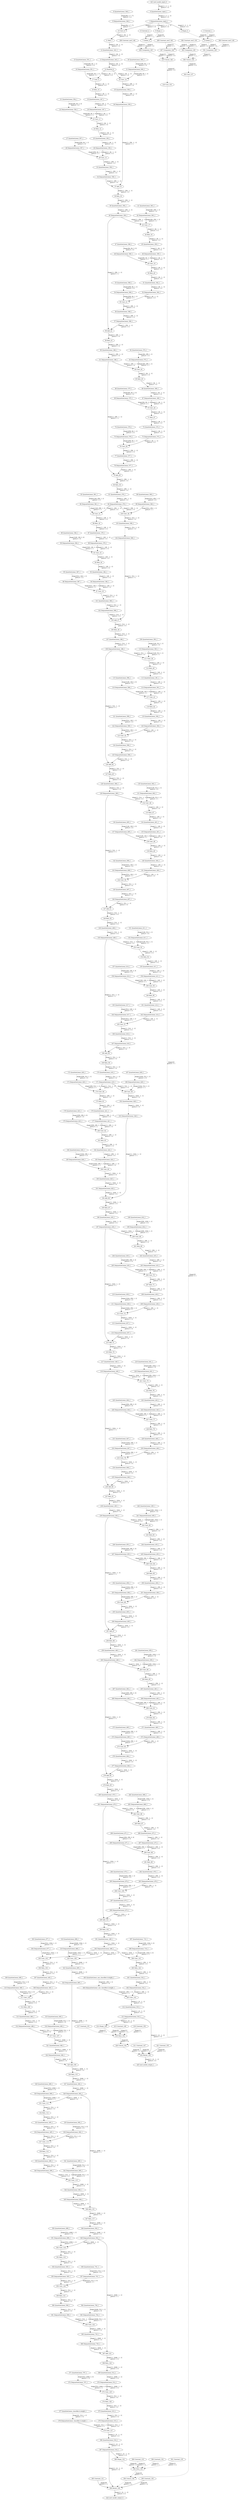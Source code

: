 strict digraph  {
"0 QuantizeLinear_input_1" [id=0, type=QuantizeLinear];
"1 DequantizeLinear_input_1" [id=1, type=DequantizeLinear];
"2 Shape_0" [id=2, type=Shape];
"3 Constant_1" [id=3, type=Constant];
"4 Gather_2" [id=4, type=Gather];
"5 Shape_3" [id=5, type=Shape];
"6 Constant_4" [id=6, type=Constant];
"7 Gather_5" [id=7, type=Gather];
"8 QuantizeLinear_548_1" [id=8, type=QuantizeLinear];
"9 DequantizeLinear_548_1" [id=9, type=DequantizeLinear];
"10 Conv_6" [id=10, type=Conv];
"11 Relu_7" [id=11, type=Relu];
"12 QuantizeLinear_343_1" [id=12, type=QuantizeLinear];
"13 DequantizeLinear_343_1" [id=13, type=DequantizeLinear];
"14 MaxPool_8" [id=14, type=MaxPool];
"15 QuantizeLinear_551_1" [id=15, type=QuantizeLinear];
"16 DequantizeLinear_551_1" [id=16, type=DequantizeLinear];
"17 Conv_9" [id=17, type=Conv];
"18 Relu_10" [id=18, type=Relu];
"19 QuantizeLinear_347_1" [id=19, type=QuantizeLinear];
"20 DequantizeLinear_347_1" [id=20, type=DequantizeLinear];
"21 QuantizeLinear_554_1" [id=21, type=QuantizeLinear];
"22 DequantizeLinear_554_1" [id=22, type=DequantizeLinear];
"23 Conv_11" [id=23, type=Conv];
"24 Relu_12" [id=24, type=Relu];
"25 QuantizeLinear_350_1" [id=25, type=QuantizeLinear];
"26 DequantizeLinear_350_1" [id=26, type=DequantizeLinear];
"27 QuantizeLinear_557_1" [id=27, type=QuantizeLinear];
"28 DequantizeLinear_557_1" [id=28, type=DequantizeLinear];
"29 Conv_13" [id=29, type=Conv];
"30 QuantizeLinear_560_1" [id=30, type=QuantizeLinear];
"31 DequantizeLinear_560_1" [id=31, type=DequantizeLinear];
"32 Conv_14" [id=32, type=Conv];
"33 QuantizeLinear_556_1" [id=33, type=QuantizeLinear];
"34 DequantizeLinear_556_1" [id=34, type=DequantizeLinear];
"35 QuantizeLinear_559_1" [id=35, type=QuantizeLinear];
"36 DequantizeLinear_559_1" [id=36, type=DequantizeLinear];
"37 Add_15" [id=37, type=Add];
"38 Relu_16" [id=38, type=Relu];
"39 QuantizeLinear_356_1" [id=39, type=QuantizeLinear];
"40 DequantizeLinear_356_1" [id=40, type=DequantizeLinear];
"41 QuantizeLinear_563_1" [id=41, type=QuantizeLinear];
"42 DequantizeLinear_563_1" [id=42, type=DequantizeLinear];
"43 Conv_17" [id=43, type=Conv];
"44 Relu_18" [id=44, type=Relu];
"45 QuantizeLinear_359_1" [id=45, type=QuantizeLinear];
"46 DequantizeLinear_359_1" [id=46, type=DequantizeLinear];
"47 QuantizeLinear_566_1" [id=47, type=QuantizeLinear];
"48 DequantizeLinear_566_1" [id=48, type=DequantizeLinear];
"49 Conv_19" [id=49, type=Conv];
"50 Relu_20" [id=50, type=Relu];
"51 QuantizeLinear_362_1" [id=51, type=QuantizeLinear];
"52 DequantizeLinear_362_1" [id=52, type=DequantizeLinear];
"53 QuantizeLinear_569_1" [id=53, type=QuantizeLinear];
"54 DequantizeLinear_569_1" [id=54, type=DequantizeLinear];
"55 Conv_21" [id=55, type=Conv];
"56 QuantizeLinear_568_1" [id=56, type=QuantizeLinear];
"57 DequantizeLinear_568_1" [id=57, type=DequantizeLinear];
"58 Add_22" [id=58, type=Add];
"59 Relu_23" [id=59, type=Relu];
"60 QuantizeLinear_366_1" [id=60, type=QuantizeLinear];
"61 DequantizeLinear_366_1" [id=61, type=DequantizeLinear];
"62 QuantizeLinear_572_1" [id=62, type=QuantizeLinear];
"63 DequantizeLinear_572_1" [id=63, type=DequantizeLinear];
"64 Conv_24" [id=64, type=Conv];
"65 Relu_25" [id=65, type=Relu];
"66 QuantizeLinear_369_1" [id=66, type=QuantizeLinear];
"67 DequantizeLinear_369_1" [id=67, type=DequantizeLinear];
"68 QuantizeLinear_575_1" [id=68, type=QuantizeLinear];
"69 DequantizeLinear_575_1" [id=69, type=DequantizeLinear];
"70 Conv_26" [id=70, type=Conv];
"71 Relu_27" [id=71, type=Relu];
"72 QuantizeLinear_372_1" [id=72, type=QuantizeLinear];
"73 DequantizeLinear_372_1" [id=73, type=DequantizeLinear];
"74 QuantizeLinear_578_1" [id=74, type=QuantizeLinear];
"75 DequantizeLinear_578_1" [id=75, type=DequantizeLinear];
"76 Conv_28" [id=76, type=Conv];
"77 QuantizeLinear_577_1" [id=77, type=QuantizeLinear];
"78 DequantizeLinear_577_1" [id=78, type=DequantizeLinear];
"79 Add_29" [id=79, type=Add];
"80 Relu_30" [id=80, type=Relu];
"81 QuantizeLinear_376_1" [id=81, type=QuantizeLinear];
"82 DequantizeLinear_376_1" [id=82, type=DequantizeLinear];
"83 QuantizeLinear_581_1" [id=83, type=QuantizeLinear];
"84 DequantizeLinear_581_1" [id=84, type=DequantizeLinear];
"85 Conv_31" [id=85, type=Conv];
"86 Relu_32" [id=86, type=Relu];
"87 QuantizeLinear_379_1" [id=87, type=QuantizeLinear];
"88 DequantizeLinear_379_1" [id=88, type=DequantizeLinear];
"89 QuantizeLinear_584_1" [id=89, type=QuantizeLinear];
"90 DequantizeLinear_584_1" [id=90, type=DequantizeLinear];
"91 Conv_33" [id=91, type=Conv];
"92 Relu_34" [id=92, type=Relu];
"93 QuantizeLinear_382_1" [id=93, type=QuantizeLinear];
"94 DequantizeLinear_382_1" [id=94, type=DequantizeLinear];
"95 QuantizeLinear_587_1" [id=95, type=QuantizeLinear];
"96 DequantizeLinear_587_1" [id=96, type=DequantizeLinear];
"97 Conv_35" [id=97, type=Conv];
"98 QuantizeLinear_590_1" [id=98, type=QuantizeLinear];
"99 DequantizeLinear_590_1" [id=99, type=DequantizeLinear];
"100 Conv_36" [id=100, type=Conv];
"101 QuantizeLinear_586_1" [id=101, type=QuantizeLinear];
"102 DequantizeLinear_586_1" [id=102, type=DequantizeLinear];
"103 QuantizeLinear_589_1" [id=103, type=QuantizeLinear];
"104 DequantizeLinear_589_1" [id=104, type=DequantizeLinear];
"105 Add_37" [id=105, type=Add];
"106 Relu_38" [id=106, type=Relu];
"107 QuantizeLinear_388_1" [id=107, type=QuantizeLinear];
"108 DequantizeLinear_388_1" [id=108, type=DequantizeLinear];
"109 QuantizeLinear_593_1" [id=109, type=QuantizeLinear];
"110 DequantizeLinear_593_1" [id=110, type=DequantizeLinear];
"111 Conv_39" [id=111, type=Conv];
"112 Relu_40" [id=112, type=Relu];
"113 QuantizeLinear_391_1" [id=113, type=QuantizeLinear];
"114 DequantizeLinear_391_1" [id=114, type=DequantizeLinear];
"115 QuantizeLinear_596_1" [id=115, type=QuantizeLinear];
"116 DequantizeLinear_596_1" [id=116, type=DequantizeLinear];
"117 Conv_41" [id=117, type=Conv];
"118 Relu_42" [id=118, type=Relu];
"119 QuantizeLinear_394_1" [id=119, type=QuantizeLinear];
"120 DequantizeLinear_394_1" [id=120, type=DequantizeLinear];
"121 QuantizeLinear_599_1" [id=121, type=QuantizeLinear];
"122 DequantizeLinear_599_1" [id=122, type=DequantizeLinear];
"123 Conv_43" [id=123, type=Conv];
"124 QuantizeLinear_598_1" [id=124, type=QuantizeLinear];
"125 DequantizeLinear_598_1" [id=125, type=DequantizeLinear];
"126 Add_44" [id=126, type=Add];
"127 Relu_45" [id=127, type=Relu];
"128 QuantizeLinear_398_1" [id=128, type=QuantizeLinear];
"129 DequantizeLinear_398_1" [id=129, type=DequantizeLinear];
"130 QuantizeLinear_602_1" [id=130, type=QuantizeLinear];
"131 DequantizeLinear_602_1" [id=131, type=DequantizeLinear];
"132 Conv_46" [id=132, type=Conv];
"133 Relu_47" [id=133, type=Relu];
"134 QuantizeLinear_401_1" [id=134, type=QuantizeLinear];
"135 DequantizeLinear_401_1" [id=135, type=DequantizeLinear];
"136 QuantizeLinear_605_1" [id=136, type=QuantizeLinear];
"137 DequantizeLinear_605_1" [id=137, type=DequantizeLinear];
"138 Conv_48" [id=138, type=Conv];
"139 Relu_49" [id=139, type=Relu];
"140 QuantizeLinear_404_1" [id=140, type=QuantizeLinear];
"141 DequantizeLinear_404_1" [id=141, type=DequantizeLinear];
"142 QuantizeLinear_608_1" [id=142, type=QuantizeLinear];
"143 DequantizeLinear_608_1" [id=143, type=DequantizeLinear];
"144 Conv_50" [id=144, type=Conv];
"145 QuantizeLinear_607_1" [id=145, type=QuantizeLinear];
"146 DequantizeLinear_607_1" [id=146, type=DequantizeLinear];
"147 Add_51" [id=147, type=Add];
"148 Relu_52" [id=148, type=Relu];
"149 QuantizeLinear_408_1" [id=149, type=QuantizeLinear];
"150 DequantizeLinear_408_1" [id=150, type=DequantizeLinear];
"151 QuantizeLinear_611_1" [id=151, type=QuantizeLinear];
"152 DequantizeLinear_611_1" [id=152, type=DequantizeLinear];
"153 Conv_53" [id=153, type=Conv];
"154 Relu_54" [id=154, type=Relu];
"155 QuantizeLinear_411_1" [id=155, type=QuantizeLinear];
"156 DequantizeLinear_411_1" [id=156, type=DequantizeLinear];
"157 QuantizeLinear_614_1" [id=157, type=QuantizeLinear];
"158 DequantizeLinear_614_1" [id=158, type=DequantizeLinear];
"159 Conv_55" [id=159, type=Conv];
"160 Relu_56" [id=160, type=Relu];
"161 QuantizeLinear_414_1" [id=161, type=QuantizeLinear];
"162 DequantizeLinear_414_1" [id=162, type=DequantizeLinear];
"163 QuantizeLinear_617_1" [id=163, type=QuantizeLinear];
"164 DequantizeLinear_617_1" [id=164, type=DequantizeLinear];
"165 Conv_57" [id=165, type=Conv];
"166 QuantizeLinear_616_1" [id=166, type=QuantizeLinear];
"167 DequantizeLinear_616_1" [id=167, type=DequantizeLinear];
"168 Add_58" [id=168, type=Add];
"169 Relu_59" [id=169, type=Relu];
"170 QuantizeLinear_418_1" [id=170, type=QuantizeLinear];
"171 DequantizeLinear_418_1" [id=171, type=DequantizeLinear];
"172 QuantizeLinear_620_1" [id=172, type=QuantizeLinear];
"173 DequantizeLinear_620_1" [id=173, type=DequantizeLinear];
"174 Conv_60" [id=174, type=Conv];
"175 Relu_61" [id=175, type=Relu];
"176 QuantizeLinear_421_1" [id=176, type=QuantizeLinear];
"177 DequantizeLinear_421_1" [id=177, type=DequantizeLinear];
"178 QuantizeLinear_623_1" [id=178, type=QuantizeLinear];
"179 DequantizeLinear_623_1" [id=179, type=DequantizeLinear];
"180 Conv_62" [id=180, type=Conv];
"181 Relu_63" [id=181, type=Relu];
"182 QuantizeLinear_424_1" [id=182, type=QuantizeLinear];
"183 DequantizeLinear_424_1" [id=183, type=DequantizeLinear];
"184 QuantizeLinear_626_1" [id=184, type=QuantizeLinear];
"185 DequantizeLinear_626_1" [id=185, type=DequantizeLinear];
"186 Conv_64" [id=186, type=Conv];
"187 QuantizeLinear_629_1" [id=187, type=QuantizeLinear];
"188 DequantizeLinear_629_1" [id=188, type=DequantizeLinear];
"189 Conv_65" [id=189, type=Conv];
"190 QuantizeLinear_625_1" [id=190, type=QuantizeLinear];
"191 DequantizeLinear_625_1" [id=191, type=DequantizeLinear];
"192 QuantizeLinear_628_1" [id=192, type=QuantizeLinear];
"193 DequantizeLinear_628_1" [id=193, type=DequantizeLinear];
"194 Add_66" [id=194, type=Add];
"195 Relu_67" [id=195, type=Relu];
"196 QuantizeLinear_430_1" [id=196, type=QuantizeLinear];
"197 DequantizeLinear_430_1" [id=197, type=DequantizeLinear];
"198 QuantizeLinear_632_1" [id=198, type=QuantizeLinear];
"199 DequantizeLinear_632_1" [id=199, type=DequantizeLinear];
"200 Conv_68" [id=200, type=Conv];
"201 Relu_69" [id=201, type=Relu];
"202 QuantizeLinear_433_1" [id=202, type=QuantizeLinear];
"203 DequantizeLinear_433_1" [id=203, type=DequantizeLinear];
"204 QuantizeLinear_635_1" [id=204, type=QuantizeLinear];
"205 DequantizeLinear_635_1" [id=205, type=DequantizeLinear];
"206 Conv_70" [id=206, type=Conv];
"207 Relu_71" [id=207, type=Relu];
"208 QuantizeLinear_436_1" [id=208, type=QuantizeLinear];
"209 DequantizeLinear_436_1" [id=209, type=DequantizeLinear];
"210 QuantizeLinear_638_1" [id=210, type=QuantizeLinear];
"211 DequantizeLinear_638_1" [id=211, type=DequantizeLinear];
"212 Conv_72" [id=212, type=Conv];
"213 QuantizeLinear_637_1" [id=213, type=QuantizeLinear];
"214 DequantizeLinear_637_1" [id=214, type=DequantizeLinear];
"215 Add_73" [id=215, type=Add];
"216 Relu_74" [id=216, type=Relu];
"217 QuantizeLinear_440_1" [id=217, type=QuantizeLinear];
"218 DequantizeLinear_440_1" [id=218, type=DequantizeLinear];
"219 QuantizeLinear_641_1" [id=219, type=QuantizeLinear];
"220 DequantizeLinear_641_1" [id=220, type=DequantizeLinear];
"221 Conv_75" [id=221, type=Conv];
"222 Relu_76" [id=222, type=Relu];
"223 QuantizeLinear_443_1" [id=223, type=QuantizeLinear];
"224 DequantizeLinear_443_1" [id=224, type=DequantizeLinear];
"225 QuantizeLinear_644_1" [id=225, type=QuantizeLinear];
"226 DequantizeLinear_644_1" [id=226, type=DequantizeLinear];
"227 Conv_77" [id=227, type=Conv];
"228 Relu_78" [id=228, type=Relu];
"229 QuantizeLinear_446_1" [id=229, type=QuantizeLinear];
"230 DequantizeLinear_446_1" [id=230, type=DequantizeLinear];
"231 QuantizeLinear_647_1" [id=231, type=QuantizeLinear];
"232 DequantizeLinear_647_1" [id=232, type=DequantizeLinear];
"233 Conv_79" [id=233, type=Conv];
"234 QuantizeLinear_646_1" [id=234, type=QuantizeLinear];
"235 DequantizeLinear_646_1" [id=235, type=DequantizeLinear];
"236 Add_80" [id=236, type=Add];
"237 Relu_81" [id=237, type=Relu];
"238 QuantizeLinear_450_1" [id=238, type=QuantizeLinear];
"239 DequantizeLinear_450_1" [id=239, type=DequantizeLinear];
"240 QuantizeLinear_650_1" [id=240, type=QuantizeLinear];
"241 DequantizeLinear_650_1" [id=241, type=DequantizeLinear];
"242 Conv_82" [id=242, type=Conv];
"243 Relu_83" [id=243, type=Relu];
"244 QuantizeLinear_453_1" [id=244, type=QuantizeLinear];
"245 DequantizeLinear_453_1" [id=245, type=DequantizeLinear];
"246 QuantizeLinear_653_1" [id=246, type=QuantizeLinear];
"247 DequantizeLinear_653_1" [id=247, type=DequantizeLinear];
"248 Conv_84" [id=248, type=Conv];
"249 Relu_85" [id=249, type=Relu];
"250 QuantizeLinear_456_1" [id=250, type=QuantizeLinear];
"251 DequantizeLinear_456_1" [id=251, type=DequantizeLinear];
"252 QuantizeLinear_656_1" [id=252, type=QuantizeLinear];
"253 DequantizeLinear_656_1" [id=253, type=DequantizeLinear];
"254 Conv_86" [id=254, type=Conv];
"255 QuantizeLinear_655_1" [id=255, type=QuantizeLinear];
"256 DequantizeLinear_655_1" [id=256, type=DequantizeLinear];
"257 Add_87" [id=257, type=Add];
"258 Relu_88" [id=258, type=Relu];
"259 QuantizeLinear_460_1" [id=259, type=QuantizeLinear];
"260 DequantizeLinear_460_1" [id=260, type=DequantizeLinear];
"261 QuantizeLinear_659_1" [id=261, type=QuantizeLinear];
"262 DequantizeLinear_659_1" [id=262, type=DequantizeLinear];
"263 Conv_89" [id=263, type=Conv];
"264 Relu_90" [id=264, type=Relu];
"265 QuantizeLinear_463_1" [id=265, type=QuantizeLinear];
"266 DequantizeLinear_463_1" [id=266, type=DequantizeLinear];
"267 QuantizeLinear_662_1" [id=267, type=QuantizeLinear];
"268 DequantizeLinear_662_1" [id=268, type=DequantizeLinear];
"269 Conv_91" [id=269, type=Conv];
"270 Relu_92" [id=270, type=Relu];
"271 QuantizeLinear_466_1" [id=271, type=QuantizeLinear];
"272 DequantizeLinear_466_1" [id=272, type=DequantizeLinear];
"273 QuantizeLinear_665_1" [id=273, type=QuantizeLinear];
"274 DequantizeLinear_665_1" [id=274, type=DequantizeLinear];
"275 Conv_93" [id=275, type=Conv];
"276 QuantizeLinear_664_1" [id=276, type=QuantizeLinear];
"277 DequantizeLinear_664_1" [id=277, type=DequantizeLinear];
"278 Add_94" [id=278, type=Add];
"279 Relu_95" [id=279, type=Relu];
"280 QuantizeLinear_470_1" [id=280, type=QuantizeLinear];
"281 DequantizeLinear_470_1" [id=281, type=DequantizeLinear];
"282 QuantizeLinear_668_1" [id=282, type=QuantizeLinear];
"283 DequantizeLinear_668_1" [id=283, type=DequantizeLinear];
"284 Conv_96" [id=284, type=Conv];
"285 Relu_97" [id=285, type=Relu];
"286 QuantizeLinear_473_1" [id=286, type=QuantizeLinear];
"287 DequantizeLinear_473_1" [id=287, type=DequantizeLinear];
"288 QuantizeLinear_671_1" [id=288, type=QuantizeLinear];
"289 DequantizeLinear_671_1" [id=289, type=DequantizeLinear];
"290 Conv_98" [id=290, type=Conv];
"291 Relu_99" [id=291, type=Relu];
"292 QuantizeLinear_476_1" [id=292, type=QuantizeLinear];
"293 DequantizeLinear_476_1" [id=293, type=DequantizeLinear];
"294 QuantizeLinear_674_1" [id=294, type=QuantizeLinear];
"295 DequantizeLinear_674_1" [id=295, type=DequantizeLinear];
"296 Conv_100" [id=296, type=Conv];
"297 QuantizeLinear_673_1" [id=297, type=QuantizeLinear];
"298 DequantizeLinear_673_1" [id=298, type=DequantizeLinear];
"299 Add_101" [id=299, type=Add];
"300 Relu_102" [id=300, type=Relu];
"301 QuantizeLinear_480_1" [id=301, type=QuantizeLinear];
"302 DequantizeLinear_480_1" [id=302, type=DequantizeLinear];
"303 QuantizeLinear_677_1" [id=303, type=QuantizeLinear];
"304 DequantizeLinear_677_1" [id=304, type=DequantizeLinear];
"305 Conv_103" [id=305, type=Conv];
"306 Relu_104" [id=306, type=Relu];
"307 QuantizeLinear_483_1" [id=307, type=QuantizeLinear];
"308 DequantizeLinear_483_1" [id=308, type=DequantizeLinear];
"309 QuantizeLinear_680_1" [id=309, type=QuantizeLinear];
"310 DequantizeLinear_680_1" [id=310, type=DequantizeLinear];
"311 Conv_105" [id=311, type=Conv];
"312 Relu_106" [id=312, type=Relu];
"313 QuantizeLinear_486_1" [id=313, type=QuantizeLinear];
"314 DequantizeLinear_486_1" [id=314, type=DequantizeLinear];
"315 QuantizeLinear_683_1" [id=315, type=QuantizeLinear];
"316 DequantizeLinear_683_1" [id=316, type=DequantizeLinear];
"317 Conv_107" [id=317, type=Conv];
"318 QuantizeLinear_686_1" [id=318, type=QuantizeLinear];
"319 DequantizeLinear_686_1" [id=319, type=DequantizeLinear];
"320 Conv_108" [id=320, type=Conv];
"321 QuantizeLinear_682_1" [id=321, type=QuantizeLinear];
"322 DequantizeLinear_682_1" [id=322, type=DequantizeLinear];
"323 QuantizeLinear_685_1" [id=323, type=QuantizeLinear];
"324 DequantizeLinear_685_1" [id=324, type=DequantizeLinear];
"325 Add_109" [id=325, type=Add];
"326 Relu_110" [id=326, type=Relu];
"327 QuantizeLinear_492_1" [id=327, type=QuantizeLinear];
"328 DequantizeLinear_492_1" [id=328, type=DequantizeLinear];
"329 QuantizeLinear_689_1" [id=329, type=QuantizeLinear];
"330 DequantizeLinear_689_1" [id=330, type=DequantizeLinear];
"331 Conv_111" [id=331, type=Conv];
"332 Relu_112" [id=332, type=Relu];
"333 QuantizeLinear_495_1" [id=333, type=QuantizeLinear];
"334 DequantizeLinear_495_1" [id=334, type=DequantizeLinear];
"335 QuantizeLinear_692_1" [id=335, type=QuantizeLinear];
"336 DequantizeLinear_692_1" [id=336, type=DequantizeLinear];
"337 Conv_113" [id=337, type=Conv];
"338 Relu_114" [id=338, type=Relu];
"339 QuantizeLinear_498_1" [id=339, type=QuantizeLinear];
"340 DequantizeLinear_498_1" [id=340, type=DequantizeLinear];
"341 QuantizeLinear_695_1" [id=341, type=QuantizeLinear];
"342 DequantizeLinear_695_1" [id=342, type=DequantizeLinear];
"343 Conv_115" [id=343, type=Conv];
"344 QuantizeLinear_694_1" [id=344, type=QuantizeLinear];
"345 DequantizeLinear_694_1" [id=345, type=DequantizeLinear];
"346 Add_116" [id=346, type=Add];
"347 Relu_117" [id=347, type=Relu];
"348 QuantizeLinear_502_1" [id=348, type=QuantizeLinear];
"349 DequantizeLinear_502_1" [id=349, type=DequantizeLinear];
"350 QuantizeLinear_698_1" [id=350, type=QuantizeLinear];
"351 DequantizeLinear_698_1" [id=351, type=DequantizeLinear];
"352 Conv_118" [id=352, type=Conv];
"353 Relu_119" [id=353, type=Relu];
"354 QuantizeLinear_505_1" [id=354, type=QuantizeLinear];
"355 DequantizeLinear_505_1" [id=355, type=DequantizeLinear];
"356 QuantizeLinear_701_1" [id=356, type=QuantizeLinear];
"357 DequantizeLinear_701_1" [id=357, type=DequantizeLinear];
"358 Conv_120" [id=358, type=Conv];
"359 Relu_121" [id=359, type=Relu];
"360 QuantizeLinear_508_1" [id=360, type=QuantizeLinear];
"361 DequantizeLinear_508_1" [id=361, type=DequantizeLinear];
"362 QuantizeLinear_704_1" [id=362, type=QuantizeLinear];
"363 DequantizeLinear_704_1" [id=363, type=DequantizeLinear];
"364 Conv_122" [id=364, type=Conv];
"365 QuantizeLinear_703_1" [id=365, type=QuantizeLinear];
"366 DequantizeLinear_703_1" [id=366, type=DequantizeLinear];
"367 Add_123" [id=367, type=Add];
"368 Relu_124" [id=368, type=Relu];
"369 QuantizeLinear_512_1" [id=369, type=QuantizeLinear];
"370 DequantizeLinear_512_1" [id=370, type=DequantizeLinear];
"371 QuantizeLinear_707_1" [id=371, type=QuantizeLinear];
"372 DequantizeLinear_707_1" [id=372, type=DequantizeLinear];
"373 Conv_125" [id=373, type=Conv];
"374 Relu_126" [id=374, type=Relu];
"375 QuantizeLinear_515_1" [id=375, type=QuantizeLinear];
"376 DequantizeLinear_515_1" [id=376, type=DequantizeLinear];
"377 QuantizeLinear_classifier.4.weight_1" [id=377, type=QuantizeLinear];
"378 DequantizeLinear_classifier.4.weight_1" [id=378, type=DequantizeLinear];
"379 Conv_127" [id=379, type=Conv];
"380 Constant_nncf_128" [id=380, type=Constant];
"381 Unsqueeze_128" [id=381, type=Unsqueeze];
"382 Constant_nncf_130" [id=382, type=Constant];
"383 Unsqueeze_129" [id=383, type=Unsqueeze];
"384 Concat_130" [id=384, type=Concat];
"385 Constant_131" [id=385, type=Constant];
"386 QuantizeLinear_516_1" [id=386, type=QuantizeLinear];
"387 DequantizeLinear_516_1" [id=387, type=DequantizeLinear];
"388 Shape_132" [id=388, type=Shape];
"389 Constant_133" [id=389, type=Constant];
"390 Constant_134" [id=390, type=Constant];
"391 Constant_135" [id=391, type=Constant];
"392 Slice_136" [id=392, type=Slice];
"393 Cast_137" [id=393, type=Cast];
"394 Concat_138" [id=394, type=Concat];
"395 Constant_139" [id=395, type=Constant];
"396 Resize_140" [id=396, type=Resize];
"397 QuantizeLinear_710_1" [id=397, type=QuantizeLinear];
"398 DequantizeLinear_710_1" [id=398, type=DequantizeLinear];
"399 Conv_141" [id=399, type=Conv];
"400 Relu_142" [id=400, type=Relu];
"401 QuantizeLinear_532_1" [id=401, type=QuantizeLinear];
"402 DequantizeLinear_532_1" [id=402, type=DequantizeLinear];
"403 QuantizeLinear_aux_classifier.4.weight_1" [id=403, type=QuantizeLinear];
"404 DequantizeLinear_aux_classifier.4.weight_1" [id=404, type=DequantizeLinear];
"405 Conv_143" [id=405, type=Conv];
"406 Constant_nncf_146" [id=406, type=Constant];
"407 Unsqueeze_144" [id=407, type=Unsqueeze];
"408 Constant_nncf_148" [id=408, type=Constant];
"409 Unsqueeze_145" [id=409, type=Unsqueeze];
"410 Concat_146" [id=410, type=Concat];
"411 Constant_147" [id=411, type=Constant];
"412 QuantizeLinear_533_1" [id=412, type=QuantizeLinear];
"413 DequantizeLinear_533_1" [id=413, type=DequantizeLinear];
"414 Shape_148" [id=414, type=Shape];
"415 Constant_149" [id=415, type=Constant];
"416 Constant_150" [id=416, type=Constant];
"417 Constant_151" [id=417, type=Constant];
"418 Slice_152" [id=418, type=Slice];
"419 Cast_153" [id=419, type=Cast];
"420 Concat_154" [id=420, type=Concat];
"421 Constant_155" [id=421, type=Constant];
"422 Resize_156" [id=422, type=Resize];
"423 nncf_model_input_0" [id=423, type=nncf_model_input];
"424 nncf_model_output_0" [id=424, type=nncf_model_output];
"425 nncf_model_output_1" [id=425, type=nncf_model_output];
"0 QuantizeLinear_input_1" -> "1 DequantizeLinear_input_1"  [label="shape:[-1, 3, -1, -1]\nports:0 -> 0", style=dashed];
"1 DequantizeLinear_input_1" -> "2 Shape_0"  [label="shape:[-1, 3, -1, -1]\nports:0 -> 0", style=solid];
"1 DequantizeLinear_input_1" -> "5 Shape_3"  [label="shape:[-1, 3, -1, -1]\nports:0 -> 0", style=solid];
"1 DequantizeLinear_input_1" -> "10 Conv_6"  [label="shape:[-1, 3, -1, -1]\nports:0 -> 0", style=solid];
"2 Shape_0" -> "4 Gather_2"  [label="shape:[4]\nports:0 -> 0", style=dashed];
"3 Constant_1" -> "4 Gather_2"  [label="shape:[]\nports:0 -> 1", style=dashed];
"4 Gather_2" -> "381 Unsqueeze_128"  [label="shape:[]\nports:0 -> 0", style=dashed];
"4 Gather_2" -> "407 Unsqueeze_144"  [label="shape:[]\nports:0 -> 0", style=dashed];
"5 Shape_3" -> "7 Gather_5"  [label="shape:[4]\nports:0 -> 0", style=dashed];
"6 Constant_4" -> "7 Gather_5"  [label="shape:[]\nports:0 -> 1", style=dashed];
"7 Gather_5" -> "383 Unsqueeze_129"  [label="shape:[]\nports:0 -> 0", style=dashed];
"7 Gather_5" -> "409 Unsqueeze_145"  [label="shape:[]\nports:0 -> 0", style=dashed];
"8 QuantizeLinear_548_1" -> "9 DequantizeLinear_548_1"  [label="shape:[64, 3, 7, 7]\nports:0 -> 0", style=dashed];
"9 DequantizeLinear_548_1" -> "10 Conv_6"  [label="shape:[64, 3, 7, 7]\nports:0 -> 1", style=solid];
"10 Conv_6" -> "11 Relu_7"  [label="shape:[-1, 64, -1, -1]\nports:0 -> 0", style=solid];
"11 Relu_7" -> "12 QuantizeLinear_343_1"  [label="shape:[-1, 64, -1, -1]\nports:0 -> 0", style=solid];
"12 QuantizeLinear_343_1" -> "13 DequantizeLinear_343_1"  [label="shape:[-1, 64, -1, -1]\nports:0 -> 0", style=dashed];
"13 DequantizeLinear_343_1" -> "14 MaxPool_8"  [label="shape:[-1, 64, -1, -1]\nports:0 -> 0", style=solid];
"14 MaxPool_8" -> "17 Conv_9"  [label="shape:[-1, 64, -1, -1]\nports:0 -> 0", style=solid];
"14 MaxPool_8" -> "32 Conv_14"  [label="shape:[-1, 64, -1, -1]\nports:0 -> 0", style=solid];
"15 QuantizeLinear_551_1" -> "16 DequantizeLinear_551_1"  [label="shape:[64, 64, 1, 1]\nports:0 -> 0", style=dashed];
"16 DequantizeLinear_551_1" -> "17 Conv_9"  [label="shape:[64, 64, 1, 1]\nports:0 -> 1", style=solid];
"17 Conv_9" -> "18 Relu_10"  [label="shape:[-1, 64, -1, -1]\nports:0 -> 0", style=solid];
"18 Relu_10" -> "19 QuantizeLinear_347_1"  [label="shape:[-1, 64, -1, -1]\nports:0 -> 0", style=solid];
"19 QuantizeLinear_347_1" -> "20 DequantizeLinear_347_1"  [label="shape:[-1, 64, -1, -1]\nports:0 -> 0", style=dashed];
"20 DequantizeLinear_347_1" -> "23 Conv_11"  [label="shape:[-1, 64, -1, -1]\nports:0 -> 0", style=solid];
"21 QuantizeLinear_554_1" -> "22 DequantizeLinear_554_1"  [label="shape:[64, 64, 3, 3]\nports:0 -> 0", style=dashed];
"22 DequantizeLinear_554_1" -> "23 Conv_11"  [label="shape:[64, 64, 3, 3]\nports:0 -> 1", style=solid];
"23 Conv_11" -> "24 Relu_12"  [label="shape:[-1, 64, -1, -1]\nports:0 -> 0", style=solid];
"24 Relu_12" -> "25 QuantizeLinear_350_1"  [label="shape:[-1, 64, -1, -1]\nports:0 -> 0", style=solid];
"25 QuantizeLinear_350_1" -> "26 DequantizeLinear_350_1"  [label="shape:[-1, 64, -1, -1]\nports:0 -> 0", style=dashed];
"26 DequantizeLinear_350_1" -> "29 Conv_13"  [label="shape:[-1, 64, -1, -1]\nports:0 -> 0", style=solid];
"27 QuantizeLinear_557_1" -> "28 DequantizeLinear_557_1"  [label="shape:[256, 64, 1, 1]\nports:0 -> 0", style=dashed];
"28 DequantizeLinear_557_1" -> "29 Conv_13"  [label="shape:[256, 64, 1, 1]\nports:0 -> 1", style=solid];
"29 Conv_13" -> "33 QuantizeLinear_556_1"  [label="shape:[-1, 256, -1, -1]\nports:0 -> 0", style=solid];
"30 QuantizeLinear_560_1" -> "31 DequantizeLinear_560_1"  [label="shape:[256, 64, 1, 1]\nports:0 -> 0", style=dashed];
"31 DequantizeLinear_560_1" -> "32 Conv_14"  [label="shape:[256, 64, 1, 1]\nports:0 -> 1", style=solid];
"32 Conv_14" -> "35 QuantizeLinear_559_1"  [label="shape:[-1, 256, -1, -1]\nports:0 -> 0", style=solid];
"33 QuantizeLinear_556_1" -> "34 DequantizeLinear_556_1"  [label="shape:[-1, 256, -1, -1]\nports:0 -> 0", style=dashed];
"34 DequantizeLinear_556_1" -> "37 Add_15"  [label="shape:[-1, 256, -1, -1]\nports:0 -> 0", style=solid];
"35 QuantizeLinear_559_1" -> "36 DequantizeLinear_559_1"  [label="shape:[-1, 256, -1, -1]\nports:0 -> 0", style=dashed];
"36 DequantizeLinear_559_1" -> "37 Add_15"  [label="shape:[-1, 256, -1, -1]\nports:0 -> 1", style=solid];
"37 Add_15" -> "38 Relu_16"  [label="shape:[-1, 256, -1, -1]\nports:0 -> 0", style=solid];
"38 Relu_16" -> "39 QuantizeLinear_356_1"  [label="shape:[-1, 256, -1, -1]\nports:0 -> 0", style=solid];
"39 QuantizeLinear_356_1" -> "40 DequantizeLinear_356_1"  [label="shape:[-1, 256, -1, -1]\nports:0 -> 0", style=dashed];
"40 DequantizeLinear_356_1" -> "43 Conv_17"  [label="shape:[-1, 256, -1, -1]\nports:0 -> 0", style=solid];
"40 DequantizeLinear_356_1" -> "58 Add_22"  [label="shape:[-1, 256, -1, -1]\nports:0 -> 1", style=solid];
"41 QuantizeLinear_563_1" -> "42 DequantizeLinear_563_1"  [label="shape:[64, 256, 1, 1]\nports:0 -> 0", style=dashed];
"42 DequantizeLinear_563_1" -> "43 Conv_17"  [label="shape:[64, 256, 1, 1]\nports:0 -> 1", style=solid];
"43 Conv_17" -> "44 Relu_18"  [label="shape:[-1, 64, -1, -1]\nports:0 -> 0", style=solid];
"44 Relu_18" -> "45 QuantizeLinear_359_1"  [label="shape:[-1, 64, -1, -1]\nports:0 -> 0", style=solid];
"45 QuantizeLinear_359_1" -> "46 DequantizeLinear_359_1"  [label="shape:[-1, 64, -1, -1]\nports:0 -> 0", style=dashed];
"46 DequantizeLinear_359_1" -> "49 Conv_19"  [label="shape:[-1, 64, -1, -1]\nports:0 -> 0", style=solid];
"47 QuantizeLinear_566_1" -> "48 DequantizeLinear_566_1"  [label="shape:[64, 64, 3, 3]\nports:0 -> 0", style=dashed];
"48 DequantizeLinear_566_1" -> "49 Conv_19"  [label="shape:[64, 64, 3, 3]\nports:0 -> 1", style=solid];
"49 Conv_19" -> "50 Relu_20"  [label="shape:[-1, 64, -1, -1]\nports:0 -> 0", style=solid];
"50 Relu_20" -> "51 QuantizeLinear_362_1"  [label="shape:[-1, 64, -1, -1]\nports:0 -> 0", style=solid];
"51 QuantizeLinear_362_1" -> "52 DequantizeLinear_362_1"  [label="shape:[-1, 64, -1, -1]\nports:0 -> 0", style=dashed];
"52 DequantizeLinear_362_1" -> "55 Conv_21"  [label="shape:[-1, 64, -1, -1]\nports:0 -> 0", style=solid];
"53 QuantizeLinear_569_1" -> "54 DequantizeLinear_569_1"  [label="shape:[256, 64, 1, 1]\nports:0 -> 0", style=dashed];
"54 DequantizeLinear_569_1" -> "55 Conv_21"  [label="shape:[256, 64, 1, 1]\nports:0 -> 1", style=solid];
"55 Conv_21" -> "56 QuantizeLinear_568_1"  [label="shape:[-1, 256, -1, -1]\nports:0 -> 0", style=solid];
"56 QuantizeLinear_568_1" -> "57 DequantizeLinear_568_1"  [label="shape:[-1, 256, -1, -1]\nports:0 -> 0", style=dashed];
"57 DequantizeLinear_568_1" -> "58 Add_22"  [label="shape:[-1, 256, -1, -1]\nports:0 -> 0", style=solid];
"58 Add_22" -> "59 Relu_23"  [label="shape:[-1, 256, -1, -1]\nports:0 -> 0", style=solid];
"59 Relu_23" -> "60 QuantizeLinear_366_1"  [label="shape:[-1, 256, -1, -1]\nports:0 -> 0", style=solid];
"60 QuantizeLinear_366_1" -> "61 DequantizeLinear_366_1"  [label="shape:[-1, 256, -1, -1]\nports:0 -> 0", style=dashed];
"61 DequantizeLinear_366_1" -> "64 Conv_24"  [label="shape:[-1, 256, -1, -1]\nports:0 -> 0", style=solid];
"61 DequantizeLinear_366_1" -> "79 Add_29"  [label="shape:[-1, 256, -1, -1]\nports:0 -> 1", style=solid];
"62 QuantizeLinear_572_1" -> "63 DequantizeLinear_572_1"  [label="shape:[64, 256, 1, 1]\nports:0 -> 0", style=dashed];
"63 DequantizeLinear_572_1" -> "64 Conv_24"  [label="shape:[64, 256, 1, 1]\nports:0 -> 1", style=solid];
"64 Conv_24" -> "65 Relu_25"  [label="shape:[-1, 64, -1, -1]\nports:0 -> 0", style=solid];
"65 Relu_25" -> "66 QuantizeLinear_369_1"  [label="shape:[-1, 64, -1, -1]\nports:0 -> 0", style=solid];
"66 QuantizeLinear_369_1" -> "67 DequantizeLinear_369_1"  [label="shape:[-1, 64, -1, -1]\nports:0 -> 0", style=dashed];
"67 DequantizeLinear_369_1" -> "70 Conv_26"  [label="shape:[-1, 64, -1, -1]\nports:0 -> 0", style=solid];
"68 QuantizeLinear_575_1" -> "69 DequantizeLinear_575_1"  [label="shape:[64, 64, 3, 3]\nports:0 -> 0", style=dashed];
"69 DequantizeLinear_575_1" -> "70 Conv_26"  [label="shape:[64, 64, 3, 3]\nports:0 -> 1", style=solid];
"70 Conv_26" -> "71 Relu_27"  [label="shape:[-1, 64, -1, -1]\nports:0 -> 0", style=solid];
"71 Relu_27" -> "72 QuantizeLinear_372_1"  [label="shape:[-1, 64, -1, -1]\nports:0 -> 0", style=solid];
"72 QuantizeLinear_372_1" -> "73 DequantizeLinear_372_1"  [label="shape:[-1, 64, -1, -1]\nports:0 -> 0", style=dashed];
"73 DequantizeLinear_372_1" -> "76 Conv_28"  [label="shape:[-1, 64, -1, -1]\nports:0 -> 0", style=solid];
"74 QuantizeLinear_578_1" -> "75 DequantizeLinear_578_1"  [label="shape:[256, 64, 1, 1]\nports:0 -> 0", style=dashed];
"75 DequantizeLinear_578_1" -> "76 Conv_28"  [label="shape:[256, 64, 1, 1]\nports:0 -> 1", style=solid];
"76 Conv_28" -> "77 QuantizeLinear_577_1"  [label="shape:[-1, 256, -1, -1]\nports:0 -> 0", style=solid];
"77 QuantizeLinear_577_1" -> "78 DequantizeLinear_577_1"  [label="shape:[-1, 256, -1, -1]\nports:0 -> 0", style=dashed];
"78 DequantizeLinear_577_1" -> "79 Add_29"  [label="shape:[-1, 256, -1, -1]\nports:0 -> 0", style=solid];
"79 Add_29" -> "80 Relu_30"  [label="shape:[-1, 256, -1, -1]\nports:0 -> 0", style=solid];
"80 Relu_30" -> "81 QuantizeLinear_376_1"  [label="shape:[-1, 256, -1, -1]\nports:0 -> 0", style=solid];
"81 QuantizeLinear_376_1" -> "82 DequantizeLinear_376_1"  [label="shape:[-1, 256, -1, -1]\nports:0 -> 0", style=dashed];
"82 DequantizeLinear_376_1" -> "85 Conv_31"  [label="shape:[-1, 256, -1, -1]\nports:0 -> 0", style=solid];
"82 DequantizeLinear_376_1" -> "100 Conv_36"  [label="shape:[-1, 256, -1, -1]\nports:0 -> 0", style=solid];
"83 QuantizeLinear_581_1" -> "84 DequantizeLinear_581_1"  [label="shape:[128, 256, 1, 1]\nports:0 -> 0", style=dashed];
"84 DequantizeLinear_581_1" -> "85 Conv_31"  [label="shape:[128, 256, 1, 1]\nports:0 -> 1", style=solid];
"85 Conv_31" -> "86 Relu_32"  [label="shape:[-1, 128, -1, -1]\nports:0 -> 0", style=solid];
"86 Relu_32" -> "87 QuantizeLinear_379_1"  [label="shape:[-1, 128, -1, -1]\nports:0 -> 0", style=solid];
"87 QuantizeLinear_379_1" -> "88 DequantizeLinear_379_1"  [label="shape:[-1, 128, -1, -1]\nports:0 -> 0", style=dashed];
"88 DequantizeLinear_379_1" -> "91 Conv_33"  [label="shape:[-1, 128, -1, -1]\nports:0 -> 0", style=solid];
"89 QuantizeLinear_584_1" -> "90 DequantizeLinear_584_1"  [label="shape:[128, 128, 3, 3]\nports:0 -> 0", style=dashed];
"90 DequantizeLinear_584_1" -> "91 Conv_33"  [label="shape:[128, 128, 3, 3]\nports:0 -> 1", style=solid];
"91 Conv_33" -> "92 Relu_34"  [label="shape:[-1, 128, -1, -1]\nports:0 -> 0", style=solid];
"92 Relu_34" -> "93 QuantizeLinear_382_1"  [label="shape:[-1, 128, -1, -1]\nports:0 -> 0", style=solid];
"93 QuantizeLinear_382_1" -> "94 DequantizeLinear_382_1"  [label="shape:[-1, 128, -1, -1]\nports:0 -> 0", style=dashed];
"94 DequantizeLinear_382_1" -> "97 Conv_35"  [label="shape:[-1, 128, -1, -1]\nports:0 -> 0", style=solid];
"95 QuantizeLinear_587_1" -> "96 DequantizeLinear_587_1"  [label="shape:[512, 128, 1, 1]\nports:0 -> 0", style=dashed];
"96 DequantizeLinear_587_1" -> "97 Conv_35"  [label="shape:[512, 128, 1, 1]\nports:0 -> 1", style=solid];
"97 Conv_35" -> "101 QuantizeLinear_586_1"  [label="shape:[-1, 512, -1, -1]\nports:0 -> 0", style=solid];
"98 QuantizeLinear_590_1" -> "99 DequantizeLinear_590_1"  [label="shape:[512, 256, 1, 1]\nports:0 -> 0", style=dashed];
"99 DequantizeLinear_590_1" -> "100 Conv_36"  [label="shape:[512, 256, 1, 1]\nports:0 -> 1", style=solid];
"100 Conv_36" -> "103 QuantizeLinear_589_1"  [label="shape:[-1, 512, -1, -1]\nports:0 -> 0", style=solid];
"101 QuantizeLinear_586_1" -> "102 DequantizeLinear_586_1"  [label="shape:[-1, 512, -1, -1]\nports:0 -> 0", style=dashed];
"102 DequantizeLinear_586_1" -> "105 Add_37"  [label="shape:[-1, 512, -1, -1]\nports:0 -> 0", style=solid];
"103 QuantizeLinear_589_1" -> "104 DequantizeLinear_589_1"  [label="shape:[-1, 512, -1, -1]\nports:0 -> 0", style=dashed];
"104 DequantizeLinear_589_1" -> "105 Add_37"  [label="shape:[-1, 512, -1, -1]\nports:0 -> 1", style=solid];
"105 Add_37" -> "106 Relu_38"  [label="shape:[-1, 512, -1, -1]\nports:0 -> 0", style=solid];
"106 Relu_38" -> "107 QuantizeLinear_388_1"  [label="shape:[-1, 512, -1, -1]\nports:0 -> 0", style=solid];
"107 QuantizeLinear_388_1" -> "108 DequantizeLinear_388_1"  [label="shape:[-1, 512, -1, -1]\nports:0 -> 0", style=dashed];
"108 DequantizeLinear_388_1" -> "111 Conv_39"  [label="shape:[-1, 512, -1, -1]\nports:0 -> 0", style=solid];
"108 DequantizeLinear_388_1" -> "126 Add_44"  [label="shape:[-1, 512, -1, -1]\nports:0 -> 1", style=solid];
"109 QuantizeLinear_593_1" -> "110 DequantizeLinear_593_1"  [label="shape:[128, 512, 1, 1]\nports:0 -> 0", style=dashed];
"110 DequantizeLinear_593_1" -> "111 Conv_39"  [label="shape:[128, 512, 1, 1]\nports:0 -> 1", style=solid];
"111 Conv_39" -> "112 Relu_40"  [label="shape:[-1, 128, -1, -1]\nports:0 -> 0", style=solid];
"112 Relu_40" -> "113 QuantizeLinear_391_1"  [label="shape:[-1, 128, -1, -1]\nports:0 -> 0", style=solid];
"113 QuantizeLinear_391_1" -> "114 DequantizeLinear_391_1"  [label="shape:[-1, 128, -1, -1]\nports:0 -> 0", style=dashed];
"114 DequantizeLinear_391_1" -> "117 Conv_41"  [label="shape:[-1, 128, -1, -1]\nports:0 -> 0", style=solid];
"115 QuantizeLinear_596_1" -> "116 DequantizeLinear_596_1"  [label="shape:[128, 128, 3, 3]\nports:0 -> 0", style=dashed];
"116 DequantizeLinear_596_1" -> "117 Conv_41"  [label="shape:[128, 128, 3, 3]\nports:0 -> 1", style=solid];
"117 Conv_41" -> "118 Relu_42"  [label="shape:[-1, 128, -1, -1]\nports:0 -> 0", style=solid];
"118 Relu_42" -> "119 QuantizeLinear_394_1"  [label="shape:[-1, 128, -1, -1]\nports:0 -> 0", style=solid];
"119 QuantizeLinear_394_1" -> "120 DequantizeLinear_394_1"  [label="shape:[-1, 128, -1, -1]\nports:0 -> 0", style=dashed];
"120 DequantizeLinear_394_1" -> "123 Conv_43"  [label="shape:[-1, 128, -1, -1]\nports:0 -> 0", style=solid];
"121 QuantizeLinear_599_1" -> "122 DequantizeLinear_599_1"  [label="shape:[512, 128, 1, 1]\nports:0 -> 0", style=dashed];
"122 DequantizeLinear_599_1" -> "123 Conv_43"  [label="shape:[512, 128, 1, 1]\nports:0 -> 1", style=solid];
"123 Conv_43" -> "124 QuantizeLinear_598_1"  [label="shape:[-1, 512, -1, -1]\nports:0 -> 0", style=solid];
"124 QuantizeLinear_598_1" -> "125 DequantizeLinear_598_1"  [label="shape:[-1, 512, -1, -1]\nports:0 -> 0", style=dashed];
"125 DequantizeLinear_598_1" -> "126 Add_44"  [label="shape:[-1, 512, -1, -1]\nports:0 -> 0", style=solid];
"126 Add_44" -> "127 Relu_45"  [label="shape:[-1, 512, -1, -1]\nports:0 -> 0", style=solid];
"127 Relu_45" -> "128 QuantizeLinear_398_1"  [label="shape:[-1, 512, -1, -1]\nports:0 -> 0", style=solid];
"128 QuantizeLinear_398_1" -> "129 DequantizeLinear_398_1"  [label="shape:[-1, 512, -1, -1]\nports:0 -> 0", style=dashed];
"129 DequantizeLinear_398_1" -> "132 Conv_46"  [label="shape:[-1, 512, -1, -1]\nports:0 -> 0", style=solid];
"129 DequantizeLinear_398_1" -> "147 Add_51"  [label="shape:[-1, 512, -1, -1]\nports:0 -> 1", style=solid];
"130 QuantizeLinear_602_1" -> "131 DequantizeLinear_602_1"  [label="shape:[128, 512, 1, 1]\nports:0 -> 0", style=dashed];
"131 DequantizeLinear_602_1" -> "132 Conv_46"  [label="shape:[128, 512, 1, 1]\nports:0 -> 1", style=solid];
"132 Conv_46" -> "133 Relu_47"  [label="shape:[-1, 128, -1, -1]\nports:0 -> 0", style=solid];
"133 Relu_47" -> "134 QuantizeLinear_401_1"  [label="shape:[-1, 128, -1, -1]\nports:0 -> 0", style=solid];
"134 QuantizeLinear_401_1" -> "135 DequantizeLinear_401_1"  [label="shape:[-1, 128, -1, -1]\nports:0 -> 0", style=dashed];
"135 DequantizeLinear_401_1" -> "138 Conv_48"  [label="shape:[-1, 128, -1, -1]\nports:0 -> 0", style=solid];
"136 QuantizeLinear_605_1" -> "137 DequantizeLinear_605_1"  [label="shape:[128, 128, 3, 3]\nports:0 -> 0", style=dashed];
"137 DequantizeLinear_605_1" -> "138 Conv_48"  [label="shape:[128, 128, 3, 3]\nports:0 -> 1", style=solid];
"138 Conv_48" -> "139 Relu_49"  [label="shape:[-1, 128, -1, -1]\nports:0 -> 0", style=solid];
"139 Relu_49" -> "140 QuantizeLinear_404_1"  [label="shape:[-1, 128, -1, -1]\nports:0 -> 0", style=solid];
"140 QuantizeLinear_404_1" -> "141 DequantizeLinear_404_1"  [label="shape:[-1, 128, -1, -1]\nports:0 -> 0", style=dashed];
"141 DequantizeLinear_404_1" -> "144 Conv_50"  [label="shape:[-1, 128, -1, -1]\nports:0 -> 0", style=solid];
"142 QuantizeLinear_608_1" -> "143 DequantizeLinear_608_1"  [label="shape:[512, 128, 1, 1]\nports:0 -> 0", style=dashed];
"143 DequantizeLinear_608_1" -> "144 Conv_50"  [label="shape:[512, 128, 1, 1]\nports:0 -> 1", style=solid];
"144 Conv_50" -> "145 QuantizeLinear_607_1"  [label="shape:[-1, 512, -1, -1]\nports:0 -> 0", style=solid];
"145 QuantizeLinear_607_1" -> "146 DequantizeLinear_607_1"  [label="shape:[-1, 512, -1, -1]\nports:0 -> 0", style=dashed];
"146 DequantizeLinear_607_1" -> "147 Add_51"  [label="shape:[-1, 512, -1, -1]\nports:0 -> 0", style=solid];
"147 Add_51" -> "148 Relu_52"  [label="shape:[-1, 512, -1, -1]\nports:0 -> 0", style=solid];
"148 Relu_52" -> "149 QuantizeLinear_408_1"  [label="shape:[-1, 512, -1, -1]\nports:0 -> 0", style=solid];
"149 QuantizeLinear_408_1" -> "150 DequantizeLinear_408_1"  [label="shape:[-1, 512, -1, -1]\nports:0 -> 0", style=dashed];
"150 DequantizeLinear_408_1" -> "153 Conv_53"  [label="shape:[-1, 512, -1, -1]\nports:0 -> 0", style=solid];
"150 DequantizeLinear_408_1" -> "168 Add_58"  [label="shape:[-1, 512, -1, -1]\nports:0 -> 1", style=solid];
"151 QuantizeLinear_611_1" -> "152 DequantizeLinear_611_1"  [label="shape:[128, 512, 1, 1]\nports:0 -> 0", style=dashed];
"152 DequantizeLinear_611_1" -> "153 Conv_53"  [label="shape:[128, 512, 1, 1]\nports:0 -> 1", style=solid];
"153 Conv_53" -> "154 Relu_54"  [label="shape:[-1, 128, -1, -1]\nports:0 -> 0", style=solid];
"154 Relu_54" -> "155 QuantizeLinear_411_1"  [label="shape:[-1, 128, -1, -1]\nports:0 -> 0", style=solid];
"155 QuantizeLinear_411_1" -> "156 DequantizeLinear_411_1"  [label="shape:[-1, 128, -1, -1]\nports:0 -> 0", style=dashed];
"156 DequantizeLinear_411_1" -> "159 Conv_55"  [label="shape:[-1, 128, -1, -1]\nports:0 -> 0", style=solid];
"157 QuantizeLinear_614_1" -> "158 DequantizeLinear_614_1"  [label="shape:[128, 128, 3, 3]\nports:0 -> 0", style=dashed];
"158 DequantizeLinear_614_1" -> "159 Conv_55"  [label="shape:[128, 128, 3, 3]\nports:0 -> 1", style=solid];
"159 Conv_55" -> "160 Relu_56"  [label="shape:[-1, 128, -1, -1]\nports:0 -> 0", style=solid];
"160 Relu_56" -> "161 QuantizeLinear_414_1"  [label="shape:[-1, 128, -1, -1]\nports:0 -> 0", style=solid];
"161 QuantizeLinear_414_1" -> "162 DequantizeLinear_414_1"  [label="shape:[-1, 128, -1, -1]\nports:0 -> 0", style=dashed];
"162 DequantizeLinear_414_1" -> "165 Conv_57"  [label="shape:[-1, 128, -1, -1]\nports:0 -> 0", style=solid];
"163 QuantizeLinear_617_1" -> "164 DequantizeLinear_617_1"  [label="shape:[512, 128, 1, 1]\nports:0 -> 0", style=dashed];
"164 DequantizeLinear_617_1" -> "165 Conv_57"  [label="shape:[512, 128, 1, 1]\nports:0 -> 1", style=solid];
"165 Conv_57" -> "166 QuantizeLinear_616_1"  [label="shape:[-1, 512, -1, -1]\nports:0 -> 0", style=solid];
"166 QuantizeLinear_616_1" -> "167 DequantizeLinear_616_1"  [label="shape:[-1, 512, -1, -1]\nports:0 -> 0", style=dashed];
"167 DequantizeLinear_616_1" -> "168 Add_58"  [label="shape:[-1, 512, -1, -1]\nports:0 -> 0", style=solid];
"168 Add_58" -> "169 Relu_59"  [label="shape:[-1, 512, -1, -1]\nports:0 -> 0", style=solid];
"169 Relu_59" -> "170 QuantizeLinear_418_1"  [label="shape:[-1, 512, -1, -1]\nports:0 -> 0", style=solid];
"170 QuantizeLinear_418_1" -> "171 DequantizeLinear_418_1"  [label="shape:[-1, 512, -1, -1]\nports:0 -> 0", style=dashed];
"171 DequantizeLinear_418_1" -> "174 Conv_60"  [label="shape:[-1, 512, -1, -1]\nports:0 -> 0", style=solid];
"171 DequantizeLinear_418_1" -> "189 Conv_65"  [label="shape:[-1, 512, -1, -1]\nports:0 -> 0", style=solid];
"172 QuantizeLinear_620_1" -> "173 DequantizeLinear_620_1"  [label="shape:[256, 512, 1, 1]\nports:0 -> 0", style=dashed];
"173 DequantizeLinear_620_1" -> "174 Conv_60"  [label="shape:[256, 512, 1, 1]\nports:0 -> 1", style=solid];
"174 Conv_60" -> "175 Relu_61"  [label="shape:[-1, 256, -1, -1]\nports:0 -> 0", style=solid];
"175 Relu_61" -> "176 QuantizeLinear_421_1"  [label="shape:[-1, 256, -1, -1]\nports:0 -> 0", style=solid];
"176 QuantizeLinear_421_1" -> "177 DequantizeLinear_421_1"  [label="shape:[-1, 256, -1, -1]\nports:0 -> 0", style=dashed];
"177 DequantizeLinear_421_1" -> "180 Conv_62"  [label="shape:[-1, 256, -1, -1]\nports:0 -> 0", style=solid];
"178 QuantizeLinear_623_1" -> "179 DequantizeLinear_623_1"  [label="shape:[256, 256, 3, 3]\nports:0 -> 0", style=dashed];
"179 DequantizeLinear_623_1" -> "180 Conv_62"  [label="shape:[256, 256, 3, 3]\nports:0 -> 1", style=solid];
"180 Conv_62" -> "181 Relu_63"  [label="shape:[-1, 256, -1, -1]\nports:0 -> 0", style=solid];
"181 Relu_63" -> "182 QuantizeLinear_424_1"  [label="shape:[-1, 256, -1, -1]\nports:0 -> 0", style=solid];
"182 QuantizeLinear_424_1" -> "183 DequantizeLinear_424_1"  [label="shape:[-1, 256, -1, -1]\nports:0 -> 0", style=dashed];
"183 DequantizeLinear_424_1" -> "186 Conv_64"  [label="shape:[-1, 256, -1, -1]\nports:0 -> 0", style=solid];
"184 QuantizeLinear_626_1" -> "185 DequantizeLinear_626_1"  [label="shape:[1024, 256, 1, 1]\nports:0 -> 0", style=dashed];
"185 DequantizeLinear_626_1" -> "186 Conv_64"  [label="shape:[1024, 256, 1, 1]\nports:0 -> 1", style=solid];
"186 Conv_64" -> "190 QuantizeLinear_625_1"  [label="shape:[-1, 1024, -1, -1]\nports:0 -> 0", style=solid];
"187 QuantizeLinear_629_1" -> "188 DequantizeLinear_629_1"  [label="shape:[1024, 512, 1, 1]\nports:0 -> 0", style=dashed];
"188 DequantizeLinear_629_1" -> "189 Conv_65"  [label="shape:[1024, 512, 1, 1]\nports:0 -> 1", style=solid];
"189 Conv_65" -> "192 QuantizeLinear_628_1"  [label="shape:[-1, 1024, -1, -1]\nports:0 -> 0", style=solid];
"190 QuantizeLinear_625_1" -> "191 DequantizeLinear_625_1"  [label="shape:[-1, 1024, -1, -1]\nports:0 -> 0", style=dashed];
"191 DequantizeLinear_625_1" -> "194 Add_66"  [label="shape:[-1, 1024, -1, -1]\nports:0 -> 0", style=solid];
"192 QuantizeLinear_628_1" -> "193 DequantizeLinear_628_1"  [label="shape:[-1, 1024, -1, -1]\nports:0 -> 0", style=dashed];
"193 DequantizeLinear_628_1" -> "194 Add_66"  [label="shape:[-1, 1024, -1, -1]\nports:0 -> 1", style=solid];
"194 Add_66" -> "195 Relu_67"  [label="shape:[-1, 1024, -1, -1]\nports:0 -> 0", style=solid];
"195 Relu_67" -> "196 QuantizeLinear_430_1"  [label="shape:[-1, 1024, -1, -1]\nports:0 -> 0", style=solid];
"196 QuantizeLinear_430_1" -> "197 DequantizeLinear_430_1"  [label="shape:[-1, 1024, -1, -1]\nports:0 -> 0", style=dashed];
"197 DequantizeLinear_430_1" -> "200 Conv_68"  [label="shape:[-1, 1024, -1, -1]\nports:0 -> 0", style=solid];
"197 DequantizeLinear_430_1" -> "215 Add_73"  [label="shape:[-1, 1024, -1, -1]\nports:0 -> 1", style=solid];
"198 QuantizeLinear_632_1" -> "199 DequantizeLinear_632_1"  [label="shape:[256, 1024, 1, 1]\nports:0 -> 0", style=dashed];
"199 DequantizeLinear_632_1" -> "200 Conv_68"  [label="shape:[256, 1024, 1, 1]\nports:0 -> 1", style=solid];
"200 Conv_68" -> "201 Relu_69"  [label="shape:[-1, 256, -1, -1]\nports:0 -> 0", style=solid];
"201 Relu_69" -> "202 QuantizeLinear_433_1"  [label="shape:[-1, 256, -1, -1]\nports:0 -> 0", style=solid];
"202 QuantizeLinear_433_1" -> "203 DequantizeLinear_433_1"  [label="shape:[-1, 256, -1, -1]\nports:0 -> 0", style=dashed];
"203 DequantizeLinear_433_1" -> "206 Conv_70"  [label="shape:[-1, 256, -1, -1]\nports:0 -> 0", style=solid];
"204 QuantizeLinear_635_1" -> "205 DequantizeLinear_635_1"  [label="shape:[256, 256, 3, 3]\nports:0 -> 0", style=dashed];
"205 DequantizeLinear_635_1" -> "206 Conv_70"  [label="shape:[256, 256, 3, 3]\nports:0 -> 1", style=solid];
"206 Conv_70" -> "207 Relu_71"  [label="shape:[-1, 256, -1, -1]\nports:0 -> 0", style=solid];
"207 Relu_71" -> "208 QuantizeLinear_436_1"  [label="shape:[-1, 256, -1, -1]\nports:0 -> 0", style=solid];
"208 QuantizeLinear_436_1" -> "209 DequantizeLinear_436_1"  [label="shape:[-1, 256, -1, -1]\nports:0 -> 0", style=dashed];
"209 DequantizeLinear_436_1" -> "212 Conv_72"  [label="shape:[-1, 256, -1, -1]\nports:0 -> 0", style=solid];
"210 QuantizeLinear_638_1" -> "211 DequantizeLinear_638_1"  [label="shape:[1024, 256, 1, 1]\nports:0 -> 0", style=dashed];
"211 DequantizeLinear_638_1" -> "212 Conv_72"  [label="shape:[1024, 256, 1, 1]\nports:0 -> 1", style=solid];
"212 Conv_72" -> "213 QuantizeLinear_637_1"  [label="shape:[-1, 1024, -1, -1]\nports:0 -> 0", style=solid];
"213 QuantizeLinear_637_1" -> "214 DequantizeLinear_637_1"  [label="shape:[-1, 1024, -1, -1]\nports:0 -> 0", style=dashed];
"214 DequantizeLinear_637_1" -> "215 Add_73"  [label="shape:[-1, 1024, -1, -1]\nports:0 -> 0", style=solid];
"215 Add_73" -> "216 Relu_74"  [label="shape:[-1, 1024, -1, -1]\nports:0 -> 0", style=solid];
"216 Relu_74" -> "217 QuantizeLinear_440_1"  [label="shape:[-1, 1024, -1, -1]\nports:0 -> 0", style=solid];
"217 QuantizeLinear_440_1" -> "218 DequantizeLinear_440_1"  [label="shape:[-1, 1024, -1, -1]\nports:0 -> 0", style=dashed];
"218 DequantizeLinear_440_1" -> "221 Conv_75"  [label="shape:[-1, 1024, -1, -1]\nports:0 -> 0", style=solid];
"218 DequantizeLinear_440_1" -> "236 Add_80"  [label="shape:[-1, 1024, -1, -1]\nports:0 -> 1", style=solid];
"219 QuantizeLinear_641_1" -> "220 DequantizeLinear_641_1"  [label="shape:[256, 1024, 1, 1]\nports:0 -> 0", style=dashed];
"220 DequantizeLinear_641_1" -> "221 Conv_75"  [label="shape:[256, 1024, 1, 1]\nports:0 -> 1", style=solid];
"221 Conv_75" -> "222 Relu_76"  [label="shape:[-1, 256, -1, -1]\nports:0 -> 0", style=solid];
"222 Relu_76" -> "223 QuantizeLinear_443_1"  [label="shape:[-1, 256, -1, -1]\nports:0 -> 0", style=solid];
"223 QuantizeLinear_443_1" -> "224 DequantizeLinear_443_1"  [label="shape:[-1, 256, -1, -1]\nports:0 -> 0", style=dashed];
"224 DequantizeLinear_443_1" -> "227 Conv_77"  [label="shape:[-1, 256, -1, -1]\nports:0 -> 0", style=solid];
"225 QuantizeLinear_644_1" -> "226 DequantizeLinear_644_1"  [label="shape:[256, 256, 3, 3]\nports:0 -> 0", style=dashed];
"226 DequantizeLinear_644_1" -> "227 Conv_77"  [label="shape:[256, 256, 3, 3]\nports:0 -> 1", style=solid];
"227 Conv_77" -> "228 Relu_78"  [label="shape:[-1, 256, -1, -1]\nports:0 -> 0", style=solid];
"228 Relu_78" -> "229 QuantizeLinear_446_1"  [label="shape:[-1, 256, -1, -1]\nports:0 -> 0", style=solid];
"229 QuantizeLinear_446_1" -> "230 DequantizeLinear_446_1"  [label="shape:[-1, 256, -1, -1]\nports:0 -> 0", style=dashed];
"230 DequantizeLinear_446_1" -> "233 Conv_79"  [label="shape:[-1, 256, -1, -1]\nports:0 -> 0", style=solid];
"231 QuantizeLinear_647_1" -> "232 DequantizeLinear_647_1"  [label="shape:[1024, 256, 1, 1]\nports:0 -> 0", style=dashed];
"232 DequantizeLinear_647_1" -> "233 Conv_79"  [label="shape:[1024, 256, 1, 1]\nports:0 -> 1", style=solid];
"233 Conv_79" -> "234 QuantizeLinear_646_1"  [label="shape:[-1, 1024, -1, -1]\nports:0 -> 0", style=solid];
"234 QuantizeLinear_646_1" -> "235 DequantizeLinear_646_1"  [label="shape:[-1, 1024, -1, -1]\nports:0 -> 0", style=dashed];
"235 DequantizeLinear_646_1" -> "236 Add_80"  [label="shape:[-1, 1024, -1, -1]\nports:0 -> 0", style=solid];
"236 Add_80" -> "237 Relu_81"  [label="shape:[-1, 1024, -1, -1]\nports:0 -> 0", style=solid];
"237 Relu_81" -> "238 QuantizeLinear_450_1"  [label="shape:[-1, 1024, -1, -1]\nports:0 -> 0", style=solid];
"238 QuantizeLinear_450_1" -> "239 DequantizeLinear_450_1"  [label="shape:[-1, 1024, -1, -1]\nports:0 -> 0", style=dashed];
"239 DequantizeLinear_450_1" -> "242 Conv_82"  [label="shape:[-1, 1024, -1, -1]\nports:0 -> 0", style=solid];
"239 DequantizeLinear_450_1" -> "257 Add_87"  [label="shape:[-1, 1024, -1, -1]\nports:0 -> 1", style=solid];
"240 QuantizeLinear_650_1" -> "241 DequantizeLinear_650_1"  [label="shape:[256, 1024, 1, 1]\nports:0 -> 0", style=dashed];
"241 DequantizeLinear_650_1" -> "242 Conv_82"  [label="shape:[256, 1024, 1, 1]\nports:0 -> 1", style=solid];
"242 Conv_82" -> "243 Relu_83"  [label="shape:[-1, 256, -1, -1]\nports:0 -> 0", style=solid];
"243 Relu_83" -> "244 QuantizeLinear_453_1"  [label="shape:[-1, 256, -1, -1]\nports:0 -> 0", style=solid];
"244 QuantizeLinear_453_1" -> "245 DequantizeLinear_453_1"  [label="shape:[-1, 256, -1, -1]\nports:0 -> 0", style=dashed];
"245 DequantizeLinear_453_1" -> "248 Conv_84"  [label="shape:[-1, 256, -1, -1]\nports:0 -> 0", style=solid];
"246 QuantizeLinear_653_1" -> "247 DequantizeLinear_653_1"  [label="shape:[256, 256, 3, 3]\nports:0 -> 0", style=dashed];
"247 DequantizeLinear_653_1" -> "248 Conv_84"  [label="shape:[256, 256, 3, 3]\nports:0 -> 1", style=solid];
"248 Conv_84" -> "249 Relu_85"  [label="shape:[-1, 256, -1, -1]\nports:0 -> 0", style=solid];
"249 Relu_85" -> "250 QuantizeLinear_456_1"  [label="shape:[-1, 256, -1, -1]\nports:0 -> 0", style=solid];
"250 QuantizeLinear_456_1" -> "251 DequantizeLinear_456_1"  [label="shape:[-1, 256, -1, -1]\nports:0 -> 0", style=dashed];
"251 DequantizeLinear_456_1" -> "254 Conv_86"  [label="shape:[-1, 256, -1, -1]\nports:0 -> 0", style=solid];
"252 QuantizeLinear_656_1" -> "253 DequantizeLinear_656_1"  [label="shape:[1024, 256, 1, 1]\nports:0 -> 0", style=dashed];
"253 DequantizeLinear_656_1" -> "254 Conv_86"  [label="shape:[1024, 256, 1, 1]\nports:0 -> 1", style=solid];
"254 Conv_86" -> "255 QuantizeLinear_655_1"  [label="shape:[-1, 1024, -1, -1]\nports:0 -> 0", style=solid];
"255 QuantizeLinear_655_1" -> "256 DequantizeLinear_655_1"  [label="shape:[-1, 1024, -1, -1]\nports:0 -> 0", style=dashed];
"256 DequantizeLinear_655_1" -> "257 Add_87"  [label="shape:[-1, 1024, -1, -1]\nports:0 -> 0", style=solid];
"257 Add_87" -> "258 Relu_88"  [label="shape:[-1, 1024, -1, -1]\nports:0 -> 0", style=solid];
"258 Relu_88" -> "259 QuantizeLinear_460_1"  [label="shape:[-1, 1024, -1, -1]\nports:0 -> 0", style=solid];
"259 QuantizeLinear_460_1" -> "260 DequantizeLinear_460_1"  [label="shape:[-1, 1024, -1, -1]\nports:0 -> 0", style=dashed];
"260 DequantizeLinear_460_1" -> "263 Conv_89"  [label="shape:[-1, 1024, -1, -1]\nports:0 -> 0", style=solid];
"260 DequantizeLinear_460_1" -> "278 Add_94"  [label="shape:[-1, 1024, -1, -1]\nports:0 -> 1", style=solid];
"261 QuantizeLinear_659_1" -> "262 DequantizeLinear_659_1"  [label="shape:[256, 1024, 1, 1]\nports:0 -> 0", style=dashed];
"262 DequantizeLinear_659_1" -> "263 Conv_89"  [label="shape:[256, 1024, 1, 1]\nports:0 -> 1", style=solid];
"263 Conv_89" -> "264 Relu_90"  [label="shape:[-1, 256, -1, -1]\nports:0 -> 0", style=solid];
"264 Relu_90" -> "265 QuantizeLinear_463_1"  [label="shape:[-1, 256, -1, -1]\nports:0 -> 0", style=solid];
"265 QuantizeLinear_463_1" -> "266 DequantizeLinear_463_1"  [label="shape:[-1, 256, -1, -1]\nports:0 -> 0", style=dashed];
"266 DequantizeLinear_463_1" -> "269 Conv_91"  [label="shape:[-1, 256, -1, -1]\nports:0 -> 0", style=solid];
"267 QuantizeLinear_662_1" -> "268 DequantizeLinear_662_1"  [label="shape:[256, 256, 3, 3]\nports:0 -> 0", style=dashed];
"268 DequantizeLinear_662_1" -> "269 Conv_91"  [label="shape:[256, 256, 3, 3]\nports:0 -> 1", style=solid];
"269 Conv_91" -> "270 Relu_92"  [label="shape:[-1, 256, -1, -1]\nports:0 -> 0", style=solid];
"270 Relu_92" -> "271 QuantizeLinear_466_1"  [label="shape:[-1, 256, -1, -1]\nports:0 -> 0", style=solid];
"271 QuantizeLinear_466_1" -> "272 DequantizeLinear_466_1"  [label="shape:[-1, 256, -1, -1]\nports:0 -> 0", style=dashed];
"272 DequantizeLinear_466_1" -> "275 Conv_93"  [label="shape:[-1, 256, -1, -1]\nports:0 -> 0", style=solid];
"273 QuantizeLinear_665_1" -> "274 DequantizeLinear_665_1"  [label="shape:[1024, 256, 1, 1]\nports:0 -> 0", style=dashed];
"274 DequantizeLinear_665_1" -> "275 Conv_93"  [label="shape:[1024, 256, 1, 1]\nports:0 -> 1", style=solid];
"275 Conv_93" -> "276 QuantizeLinear_664_1"  [label="shape:[-1, 1024, -1, -1]\nports:0 -> 0", style=solid];
"276 QuantizeLinear_664_1" -> "277 DequantizeLinear_664_1"  [label="shape:[-1, 1024, -1, -1]\nports:0 -> 0", style=dashed];
"277 DequantizeLinear_664_1" -> "278 Add_94"  [label="shape:[-1, 1024, -1, -1]\nports:0 -> 0", style=solid];
"278 Add_94" -> "279 Relu_95"  [label="shape:[-1, 1024, -1, -1]\nports:0 -> 0", style=solid];
"279 Relu_95" -> "280 QuantizeLinear_470_1"  [label="shape:[-1, 1024, -1, -1]\nports:0 -> 0", style=solid];
"280 QuantizeLinear_470_1" -> "281 DequantizeLinear_470_1"  [label="shape:[-1, 1024, -1, -1]\nports:0 -> 0", style=dashed];
"281 DequantizeLinear_470_1" -> "284 Conv_96"  [label="shape:[-1, 1024, -1, -1]\nports:0 -> 0", style=solid];
"281 DequantizeLinear_470_1" -> "299 Add_101"  [label="shape:[-1, 1024, -1, -1]\nports:0 -> 1", style=solid];
"282 QuantizeLinear_668_1" -> "283 DequantizeLinear_668_1"  [label="shape:[256, 1024, 1, 1]\nports:0 -> 0", style=dashed];
"283 DequantizeLinear_668_1" -> "284 Conv_96"  [label="shape:[256, 1024, 1, 1]\nports:0 -> 1", style=solid];
"284 Conv_96" -> "285 Relu_97"  [label="shape:[-1, 256, -1, -1]\nports:0 -> 0", style=solid];
"285 Relu_97" -> "286 QuantizeLinear_473_1"  [label="shape:[-1, 256, -1, -1]\nports:0 -> 0", style=solid];
"286 QuantizeLinear_473_1" -> "287 DequantizeLinear_473_1"  [label="shape:[-1, 256, -1, -1]\nports:0 -> 0", style=dashed];
"287 DequantizeLinear_473_1" -> "290 Conv_98"  [label="shape:[-1, 256, -1, -1]\nports:0 -> 0", style=solid];
"288 QuantizeLinear_671_1" -> "289 DequantizeLinear_671_1"  [label="shape:[256, 256, 3, 3]\nports:0 -> 0", style=dashed];
"289 DequantizeLinear_671_1" -> "290 Conv_98"  [label="shape:[256, 256, 3, 3]\nports:0 -> 1", style=solid];
"290 Conv_98" -> "291 Relu_99"  [label="shape:[-1, 256, -1, -1]\nports:0 -> 0", style=solid];
"291 Relu_99" -> "292 QuantizeLinear_476_1"  [label="shape:[-1, 256, -1, -1]\nports:0 -> 0", style=solid];
"292 QuantizeLinear_476_1" -> "293 DequantizeLinear_476_1"  [label="shape:[-1, 256, -1, -1]\nports:0 -> 0", style=dashed];
"293 DequantizeLinear_476_1" -> "296 Conv_100"  [label="shape:[-1, 256, -1, -1]\nports:0 -> 0", style=solid];
"294 QuantizeLinear_674_1" -> "295 DequantizeLinear_674_1"  [label="shape:[1024, 256, 1, 1]\nports:0 -> 0", style=dashed];
"295 DequantizeLinear_674_1" -> "296 Conv_100"  [label="shape:[1024, 256, 1, 1]\nports:0 -> 1", style=solid];
"296 Conv_100" -> "297 QuantizeLinear_673_1"  [label="shape:[-1, 1024, -1, -1]\nports:0 -> 0", style=solid];
"297 QuantizeLinear_673_1" -> "298 DequantizeLinear_673_1"  [label="shape:[-1, 1024, -1, -1]\nports:0 -> 0", style=dashed];
"298 DequantizeLinear_673_1" -> "299 Add_101"  [label="shape:[-1, 1024, -1, -1]\nports:0 -> 0", style=solid];
"299 Add_101" -> "300 Relu_102"  [label="shape:[-1, 1024, -1, -1]\nports:0 -> 0", style=solid];
"300 Relu_102" -> "301 QuantizeLinear_480_1"  [label="shape:[-1, 1024, -1, -1]\nports:0 -> 0", style=solid];
"301 QuantizeLinear_480_1" -> "302 DequantizeLinear_480_1"  [label="shape:[-1, 1024, -1, -1]\nports:0 -> 0", style=dashed];
"302 DequantizeLinear_480_1" -> "305 Conv_103"  [label="shape:[-1, 1024, -1, -1]\nports:0 -> 0", style=solid];
"302 DequantizeLinear_480_1" -> "320 Conv_108"  [label="shape:[-1, 1024, -1, -1]\nports:0 -> 0", style=solid];
"302 DequantizeLinear_480_1" -> "399 Conv_141"  [label="shape:[-1, 1024, -1, -1]\nports:0 -> 0", style=solid];
"303 QuantizeLinear_677_1" -> "304 DequantizeLinear_677_1"  [label="shape:[512, 1024, 1, 1]\nports:0 -> 0", style=dashed];
"304 DequantizeLinear_677_1" -> "305 Conv_103"  [label="shape:[512, 1024, 1, 1]\nports:0 -> 1", style=solid];
"305 Conv_103" -> "306 Relu_104"  [label="shape:[-1, 512, -1, -1]\nports:0 -> 0", style=solid];
"306 Relu_104" -> "307 QuantizeLinear_483_1"  [label="shape:[-1, 512, -1, -1]\nports:0 -> 0", style=solid];
"307 QuantizeLinear_483_1" -> "308 DequantizeLinear_483_1"  [label="shape:[-1, 512, -1, -1]\nports:0 -> 0", style=dashed];
"308 DequantizeLinear_483_1" -> "311 Conv_105"  [label="shape:[-1, 512, -1, -1]\nports:0 -> 0", style=solid];
"309 QuantizeLinear_680_1" -> "310 DequantizeLinear_680_1"  [label="shape:[512, 512, 3, 3]\nports:0 -> 0", style=dashed];
"310 DequantizeLinear_680_1" -> "311 Conv_105"  [label="shape:[512, 512, 3, 3]\nports:0 -> 1", style=solid];
"311 Conv_105" -> "312 Relu_106"  [label="shape:[-1, 512, -1, -1]\nports:0 -> 0", style=solid];
"312 Relu_106" -> "313 QuantizeLinear_486_1"  [label="shape:[-1, 512, -1, -1]\nports:0 -> 0", style=solid];
"313 QuantizeLinear_486_1" -> "314 DequantizeLinear_486_1"  [label="shape:[-1, 512, -1, -1]\nports:0 -> 0", style=dashed];
"314 DequantizeLinear_486_1" -> "317 Conv_107"  [label="shape:[-1, 512, -1, -1]\nports:0 -> 0", style=solid];
"315 QuantizeLinear_683_1" -> "316 DequantizeLinear_683_1"  [label="shape:[2048, 512, 1, 1]\nports:0 -> 0", style=dashed];
"316 DequantizeLinear_683_1" -> "317 Conv_107"  [label="shape:[2048, 512, 1, 1]\nports:0 -> 1", style=solid];
"317 Conv_107" -> "321 QuantizeLinear_682_1"  [label="shape:[-1, 2048, -1, -1]\nports:0 -> 0", style=solid];
"318 QuantizeLinear_686_1" -> "319 DequantizeLinear_686_1"  [label="shape:[2048, 1024, 1, 1]\nports:0 -> 0", style=dashed];
"319 DequantizeLinear_686_1" -> "320 Conv_108"  [label="shape:[2048, 1024, 1, 1]\nports:0 -> 1", style=solid];
"320 Conv_108" -> "323 QuantizeLinear_685_1"  [label="shape:[-1, 2048, -1, -1]\nports:0 -> 0", style=solid];
"321 QuantizeLinear_682_1" -> "322 DequantizeLinear_682_1"  [label="shape:[-1, 2048, -1, -1]\nports:0 -> 0", style=dashed];
"322 DequantizeLinear_682_1" -> "325 Add_109"  [label="shape:[-1, 2048, -1, -1]\nports:0 -> 0", style=solid];
"323 QuantizeLinear_685_1" -> "324 DequantizeLinear_685_1"  [label="shape:[-1, 2048, -1, -1]\nports:0 -> 0", style=dashed];
"324 DequantizeLinear_685_1" -> "325 Add_109"  [label="shape:[-1, 2048, -1, -1]\nports:0 -> 1", style=solid];
"325 Add_109" -> "326 Relu_110"  [label="shape:[-1, 2048, -1, -1]\nports:0 -> 0", style=solid];
"326 Relu_110" -> "327 QuantizeLinear_492_1"  [label="shape:[-1, 2048, -1, -1]\nports:0 -> 0", style=solid];
"327 QuantizeLinear_492_1" -> "328 DequantizeLinear_492_1"  [label="shape:[-1, 2048, -1, -1]\nports:0 -> 0", style=dashed];
"328 DequantizeLinear_492_1" -> "331 Conv_111"  [label="shape:[-1, 2048, -1, -1]\nports:0 -> 0", style=solid];
"328 DequantizeLinear_492_1" -> "346 Add_116"  [label="shape:[-1, 2048, -1, -1]\nports:0 -> 1", style=solid];
"329 QuantizeLinear_689_1" -> "330 DequantizeLinear_689_1"  [label="shape:[512, 2048, 1, 1]\nports:0 -> 0", style=dashed];
"330 DequantizeLinear_689_1" -> "331 Conv_111"  [label="shape:[512, 2048, 1, 1]\nports:0 -> 1", style=solid];
"331 Conv_111" -> "332 Relu_112"  [label="shape:[-1, 512, -1, -1]\nports:0 -> 0", style=solid];
"332 Relu_112" -> "333 QuantizeLinear_495_1"  [label="shape:[-1, 512, -1, -1]\nports:0 -> 0", style=solid];
"333 QuantizeLinear_495_1" -> "334 DequantizeLinear_495_1"  [label="shape:[-1, 512, -1, -1]\nports:0 -> 0", style=dashed];
"334 DequantizeLinear_495_1" -> "337 Conv_113"  [label="shape:[-1, 512, -1, -1]\nports:0 -> 0", style=solid];
"335 QuantizeLinear_692_1" -> "336 DequantizeLinear_692_1"  [label="shape:[512, 512, 3, 3]\nports:0 -> 0", style=dashed];
"336 DequantizeLinear_692_1" -> "337 Conv_113"  [label="shape:[512, 512, 3, 3]\nports:0 -> 1", style=solid];
"337 Conv_113" -> "338 Relu_114"  [label="shape:[-1, 512, -1, -1]\nports:0 -> 0", style=solid];
"338 Relu_114" -> "339 QuantizeLinear_498_1"  [label="shape:[-1, 512, -1, -1]\nports:0 -> 0", style=solid];
"339 QuantizeLinear_498_1" -> "340 DequantizeLinear_498_1"  [label="shape:[-1, 512, -1, -1]\nports:0 -> 0", style=dashed];
"340 DequantizeLinear_498_1" -> "343 Conv_115"  [label="shape:[-1, 512, -1, -1]\nports:0 -> 0", style=solid];
"341 QuantizeLinear_695_1" -> "342 DequantizeLinear_695_1"  [label="shape:[2048, 512, 1, 1]\nports:0 -> 0", style=dashed];
"342 DequantizeLinear_695_1" -> "343 Conv_115"  [label="shape:[2048, 512, 1, 1]\nports:0 -> 1", style=solid];
"343 Conv_115" -> "344 QuantizeLinear_694_1"  [label="shape:[-1, 2048, -1, -1]\nports:0 -> 0", style=solid];
"344 QuantizeLinear_694_1" -> "345 DequantizeLinear_694_1"  [label="shape:[-1, 2048, -1, -1]\nports:0 -> 0", style=dashed];
"345 DequantizeLinear_694_1" -> "346 Add_116"  [label="shape:[-1, 2048, -1, -1]\nports:0 -> 0", style=solid];
"346 Add_116" -> "347 Relu_117"  [label="shape:[-1, 2048, -1, -1]\nports:0 -> 0", style=solid];
"347 Relu_117" -> "348 QuantizeLinear_502_1"  [label="shape:[-1, 2048, -1, -1]\nports:0 -> 0", style=solid];
"348 QuantizeLinear_502_1" -> "349 DequantizeLinear_502_1"  [label="shape:[-1, 2048, -1, -1]\nports:0 -> 0", style=dashed];
"349 DequantizeLinear_502_1" -> "352 Conv_118"  [label="shape:[-1, 2048, -1, -1]\nports:0 -> 0", style=solid];
"349 DequantizeLinear_502_1" -> "367 Add_123"  [label="shape:[-1, 2048, -1, -1]\nports:0 -> 1", style=solid];
"350 QuantizeLinear_698_1" -> "351 DequantizeLinear_698_1"  [label="shape:[512, 2048, 1, 1]\nports:0 -> 0", style=dashed];
"351 DequantizeLinear_698_1" -> "352 Conv_118"  [label="shape:[512, 2048, 1, 1]\nports:0 -> 1", style=solid];
"352 Conv_118" -> "353 Relu_119"  [label="shape:[-1, 512, -1, -1]\nports:0 -> 0", style=solid];
"353 Relu_119" -> "354 QuantizeLinear_505_1"  [label="shape:[-1, 512, -1, -1]\nports:0 -> 0", style=solid];
"354 QuantizeLinear_505_1" -> "355 DequantizeLinear_505_1"  [label="shape:[-1, 512, -1, -1]\nports:0 -> 0", style=dashed];
"355 DequantizeLinear_505_1" -> "358 Conv_120"  [label="shape:[-1, 512, -1, -1]\nports:0 -> 0", style=solid];
"356 QuantizeLinear_701_1" -> "357 DequantizeLinear_701_1"  [label="shape:[512, 512, 3, 3]\nports:0 -> 0", style=dashed];
"357 DequantizeLinear_701_1" -> "358 Conv_120"  [label="shape:[512, 512, 3, 3]\nports:0 -> 1", style=solid];
"358 Conv_120" -> "359 Relu_121"  [label="shape:[-1, 512, -1, -1]\nports:0 -> 0", style=solid];
"359 Relu_121" -> "360 QuantizeLinear_508_1"  [label="shape:[-1, 512, -1, -1]\nports:0 -> 0", style=solid];
"360 QuantizeLinear_508_1" -> "361 DequantizeLinear_508_1"  [label="shape:[-1, 512, -1, -1]\nports:0 -> 0", style=dashed];
"361 DequantizeLinear_508_1" -> "364 Conv_122"  [label="shape:[-1, 512, -1, -1]\nports:0 -> 0", style=solid];
"362 QuantizeLinear_704_1" -> "363 DequantizeLinear_704_1"  [label="shape:[2048, 512, 1, 1]\nports:0 -> 0", style=dashed];
"363 DequantizeLinear_704_1" -> "364 Conv_122"  [label="shape:[2048, 512, 1, 1]\nports:0 -> 1", style=solid];
"364 Conv_122" -> "365 QuantizeLinear_703_1"  [label="shape:[-1, 2048, -1, -1]\nports:0 -> 0", style=solid];
"365 QuantizeLinear_703_1" -> "366 DequantizeLinear_703_1"  [label="shape:[-1, 2048, -1, -1]\nports:0 -> 0", style=dashed];
"366 DequantizeLinear_703_1" -> "367 Add_123"  [label="shape:[-1, 2048, -1, -1]\nports:0 -> 0", style=solid];
"367 Add_123" -> "368 Relu_124"  [label="shape:[-1, 2048, -1, -1]\nports:0 -> 0", style=solid];
"368 Relu_124" -> "369 QuantizeLinear_512_1"  [label="shape:[-1, 2048, -1, -1]\nports:0 -> 0", style=solid];
"369 QuantizeLinear_512_1" -> "370 DequantizeLinear_512_1"  [label="shape:[-1, 2048, -1, -1]\nports:0 -> 0", style=dashed];
"370 DequantizeLinear_512_1" -> "373 Conv_125"  [label="shape:[-1, 2048, -1, -1]\nports:0 -> 0", style=solid];
"371 QuantizeLinear_707_1" -> "372 DequantizeLinear_707_1"  [label="shape:[512, 2048, 3, 3]\nports:0 -> 0", style=dashed];
"372 DequantizeLinear_707_1" -> "373 Conv_125"  [label="shape:[512, 2048, 3, 3]\nports:0 -> 1", style=solid];
"373 Conv_125" -> "374 Relu_126"  [label="shape:[-1, 512, -1, -1]\nports:0 -> 0", style=solid];
"374 Relu_126" -> "375 QuantizeLinear_515_1"  [label="shape:[-1, 512, -1, -1]\nports:0 -> 0", style=solid];
"375 QuantizeLinear_515_1" -> "376 DequantizeLinear_515_1"  [label="shape:[-1, 512, -1, -1]\nports:0 -> 0", style=dashed];
"376 DequantizeLinear_515_1" -> "379 Conv_127"  [label="shape:[-1, 512, -1, -1]\nports:0 -> 0", style=solid];
"377 QuantizeLinear_classifier.4.weight_1" -> "378 DequantizeLinear_classifier.4.weight_1"  [label="shape:[21, 512, 1, 1]\nports:0 -> 0", style=dashed];
"378 DequantizeLinear_classifier.4.weight_1" -> "379 Conv_127"  [label="shape:[21, 512, 1, 1]\nports:0 -> 1", style=solid];
"379 Conv_127" -> "386 QuantizeLinear_516_1"  [label="shape:[-1, 21, -1, -1]\nports:0 -> 0", style=solid];
"380 Constant_nncf_128" -> "381 Unsqueeze_128"  [label="shape:[1]\nports:0 -> 1", style=dashed];
"381 Unsqueeze_128" -> "384 Concat_130"  [label="shape:[1]\nports:0 -> 0", style=dashed];
"382 Constant_nncf_130" -> "383 Unsqueeze_129"  [label="shape:[1]\nports:0 -> 1", style=dashed];
"383 Unsqueeze_129" -> "384 Concat_130"  [label="shape:[1]\nports:0 -> 1", style=dashed];
"384 Concat_130" -> "393 Cast_137"  [label="shape:[2]\nports:0 -> 0", style=dashed];
"385 Constant_131" -> "396 Resize_140"  [label="shape:[0]\nports:0 -> 1", style=solid];
"386 QuantizeLinear_516_1" -> "387 DequantizeLinear_516_1"  [label="shape:[-1, 21, -1, -1]\nports:0 -> 0", style=dashed];
"387 DequantizeLinear_516_1" -> "388 Shape_132"  [label="shape:[-1, 21, -1, -1]\nports:0 -> 0", style=solid];
"387 DequantizeLinear_516_1" -> "396 Resize_140"  [label="shape:[-1, 21, -1, -1]\nports:0 -> 0", style=solid];
"388 Shape_132" -> "392 Slice_136"  [label="shape:[4]\nports:0 -> 0", style=dashed];
"389 Constant_133" -> "392 Slice_136"  [label="shape:[1]\nports:0 -> 3", style=dashed];
"390 Constant_134" -> "392 Slice_136"  [label="shape:[1]\nports:0 -> 1", style=dashed];
"391 Constant_135" -> "392 Slice_136"  [label="shape:[1]\nports:0 -> 2", style=dashed];
"392 Slice_136" -> "394 Concat_138"  [label="shape:[2]\nports:0 -> 0", style=dashed];
"393 Cast_137" -> "394 Concat_138"  [label="shape:[2]\nports:0 -> 1", style=dashed];
"394 Concat_138" -> "396 Resize_140"  [label="shape:[4]\nports:0 -> 3", style=dashed];
"395 Constant_139" -> "396 Resize_140"  [label="shape:[0]\nports:0 -> 2", style=solid];
"396 Resize_140" -> "424 nncf_model_output_0"  [label="shape:[-1, 21, -1, -1]\nports:0 -> 0", style=solid];
"397 QuantizeLinear_710_1" -> "398 DequantizeLinear_710_1"  [label="shape:[256, 1024, 3, 3]\nports:0 -> 0", style=dashed];
"398 DequantizeLinear_710_1" -> "399 Conv_141"  [label="shape:[256, 1024, 3, 3]\nports:0 -> 1", style=solid];
"399 Conv_141" -> "400 Relu_142"  [label="shape:[-1, 256, -1, -1]\nports:0 -> 0", style=solid];
"400 Relu_142" -> "401 QuantizeLinear_532_1"  [label="shape:[-1, 256, -1, -1]\nports:0 -> 0", style=solid];
"401 QuantizeLinear_532_1" -> "402 DequantizeLinear_532_1"  [label="shape:[-1, 256, -1, -1]\nports:0 -> 0", style=dashed];
"402 DequantizeLinear_532_1" -> "405 Conv_143"  [label="shape:[-1, 256, -1, -1]\nports:0 -> 0", style=solid];
"403 QuantizeLinear_aux_classifier.4.weight_1" -> "404 DequantizeLinear_aux_classifier.4.weight_1"  [label="shape:[21, 256, 1, 1]\nports:0 -> 0", style=dashed];
"404 DequantizeLinear_aux_classifier.4.weight_1" -> "405 Conv_143"  [label="shape:[21, 256, 1, 1]\nports:0 -> 1", style=solid];
"405 Conv_143" -> "412 QuantizeLinear_533_1"  [label="shape:[-1, 21, -1, -1]\nports:0 -> 0", style=solid];
"406 Constant_nncf_146" -> "407 Unsqueeze_144"  [label="shape:[1]\nports:0 -> 1", style=dashed];
"407 Unsqueeze_144" -> "410 Concat_146"  [label="shape:[1]\nports:0 -> 0", style=dashed];
"408 Constant_nncf_148" -> "409 Unsqueeze_145"  [label="shape:[1]\nports:0 -> 1", style=dashed];
"409 Unsqueeze_145" -> "410 Concat_146"  [label="shape:[1]\nports:0 -> 1", style=dashed];
"410 Concat_146" -> "419 Cast_153"  [label="shape:[2]\nports:0 -> 0", style=dashed];
"411 Constant_147" -> "422 Resize_156"  [label="shape:[0]\nports:0 -> 1", style=solid];
"412 QuantizeLinear_533_1" -> "413 DequantizeLinear_533_1"  [label="shape:[-1, 21, -1, -1]\nports:0 -> 0", style=dashed];
"413 DequantizeLinear_533_1" -> "414 Shape_148"  [label="shape:[-1, 21, -1, -1]\nports:0 -> 0", style=solid];
"413 DequantizeLinear_533_1" -> "422 Resize_156"  [label="shape:[-1, 21, -1, -1]\nports:0 -> 0", style=solid];
"414 Shape_148" -> "418 Slice_152"  [label="shape:[4]\nports:0 -> 0", style=dashed];
"415 Constant_149" -> "418 Slice_152"  [label="shape:[1]\nports:0 -> 3", style=dashed];
"416 Constant_150" -> "418 Slice_152"  [label="shape:[1]\nports:0 -> 1", style=dashed];
"417 Constant_151" -> "418 Slice_152"  [label="shape:[1]\nports:0 -> 2", style=dashed];
"418 Slice_152" -> "420 Concat_154"  [label="shape:[2]\nports:0 -> 0", style=dashed];
"419 Cast_153" -> "420 Concat_154"  [label="shape:[2]\nports:0 -> 1", style=dashed];
"420 Concat_154" -> "422 Resize_156"  [label="shape:[4]\nports:0 -> 3", style=dashed];
"421 Constant_155" -> "422 Resize_156"  [label="shape:[0]\nports:0 -> 2", style=solid];
"422 Resize_156" -> "425 nncf_model_output_1"  [label="shape:[-1, 21, -1, -1]\nports:0 -> 0", style=solid];
"423 nncf_model_input_0" -> "0 QuantizeLinear_input_1"  [label="shape:[-1, 3, -1, -1]\nports:0 -> 0", style=solid];
}
